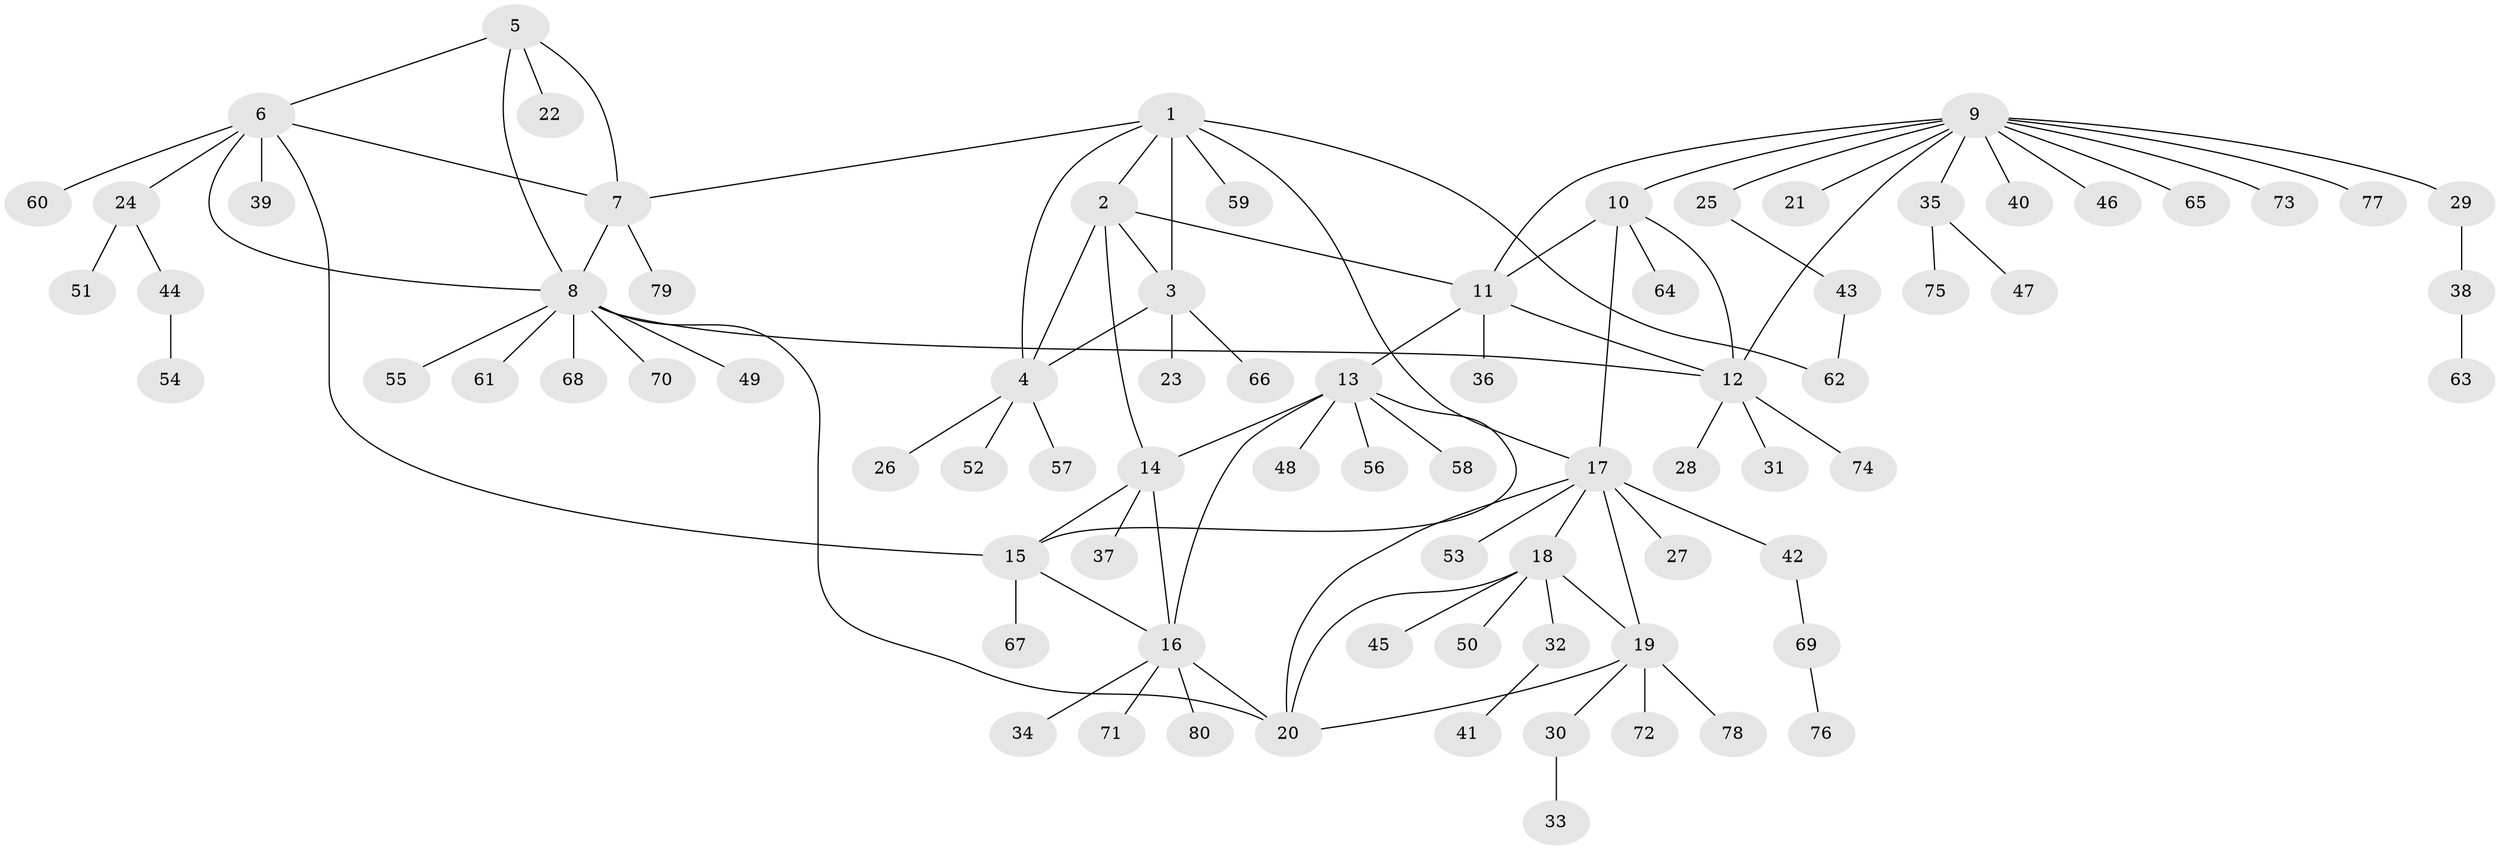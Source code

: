 // Generated by graph-tools (version 1.1) at 2025/54/03/09/25 04:54:08]
// undirected, 80 vertices, 101 edges
graph export_dot {
graph [start="1"]
  node [color=gray90,style=filled];
  1;
  2;
  3;
  4;
  5;
  6;
  7;
  8;
  9;
  10;
  11;
  12;
  13;
  14;
  15;
  16;
  17;
  18;
  19;
  20;
  21;
  22;
  23;
  24;
  25;
  26;
  27;
  28;
  29;
  30;
  31;
  32;
  33;
  34;
  35;
  36;
  37;
  38;
  39;
  40;
  41;
  42;
  43;
  44;
  45;
  46;
  47;
  48;
  49;
  50;
  51;
  52;
  53;
  54;
  55;
  56;
  57;
  58;
  59;
  60;
  61;
  62;
  63;
  64;
  65;
  66;
  67;
  68;
  69;
  70;
  71;
  72;
  73;
  74;
  75;
  76;
  77;
  78;
  79;
  80;
  1 -- 2;
  1 -- 3;
  1 -- 4;
  1 -- 7;
  1 -- 17;
  1 -- 59;
  1 -- 62;
  2 -- 3;
  2 -- 4;
  2 -- 11;
  2 -- 14;
  3 -- 4;
  3 -- 23;
  3 -- 66;
  4 -- 26;
  4 -- 52;
  4 -- 57;
  5 -- 6;
  5 -- 7;
  5 -- 8;
  5 -- 22;
  6 -- 7;
  6 -- 8;
  6 -- 15;
  6 -- 24;
  6 -- 39;
  6 -- 60;
  7 -- 8;
  7 -- 79;
  8 -- 12;
  8 -- 20;
  8 -- 49;
  8 -- 55;
  8 -- 61;
  8 -- 68;
  8 -- 70;
  9 -- 10;
  9 -- 11;
  9 -- 12;
  9 -- 21;
  9 -- 25;
  9 -- 29;
  9 -- 35;
  9 -- 40;
  9 -- 46;
  9 -- 65;
  9 -- 73;
  9 -- 77;
  10 -- 11;
  10 -- 12;
  10 -- 17;
  10 -- 64;
  11 -- 12;
  11 -- 13;
  11 -- 36;
  12 -- 28;
  12 -- 31;
  12 -- 74;
  13 -- 14;
  13 -- 15;
  13 -- 16;
  13 -- 48;
  13 -- 56;
  13 -- 58;
  14 -- 15;
  14 -- 16;
  14 -- 37;
  15 -- 16;
  15 -- 67;
  16 -- 20;
  16 -- 34;
  16 -- 71;
  16 -- 80;
  17 -- 18;
  17 -- 19;
  17 -- 20;
  17 -- 27;
  17 -- 42;
  17 -- 53;
  18 -- 19;
  18 -- 20;
  18 -- 32;
  18 -- 45;
  18 -- 50;
  19 -- 20;
  19 -- 30;
  19 -- 72;
  19 -- 78;
  24 -- 44;
  24 -- 51;
  25 -- 43;
  29 -- 38;
  30 -- 33;
  32 -- 41;
  35 -- 47;
  35 -- 75;
  38 -- 63;
  42 -- 69;
  43 -- 62;
  44 -- 54;
  69 -- 76;
}
